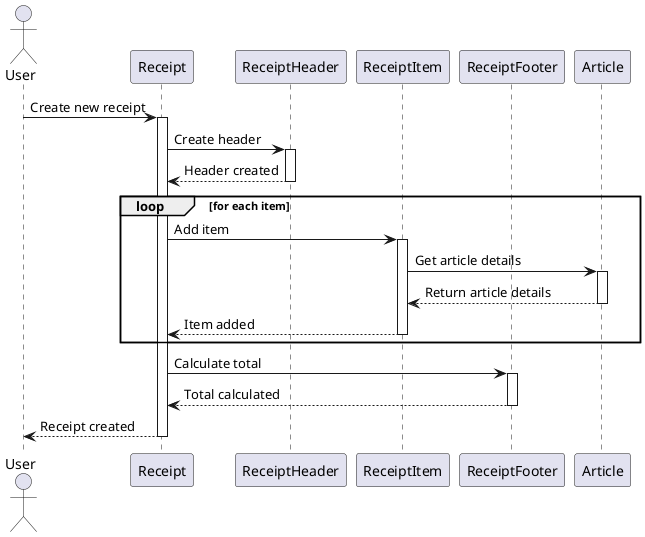 @startuml ReceiptSequence

actor User
participant "Receipt" as Receipt
participant "ReceiptHeader" as ReceiptHeader
participant "ReceiptItem" as ReceiptItem
participant "ReceiptFooter" as ReceiptFooter
participant "Article" as Article

User -> Receipt : Create new receipt
activate Receipt

Receipt -> ReceiptHeader : Create header
activate ReceiptHeader
ReceiptHeader --> Receipt : Header created
deactivate ReceiptHeader

loop for each item
    Receipt -> ReceiptItem : Add item
    activate ReceiptItem
    ReceiptItem -> Article : Get article details
    activate Article
    Article --> ReceiptItem : Return article details
    deactivate Article
    ReceiptItem --> Receipt : Item added
    deactivate ReceiptItem
end

Receipt -> ReceiptFooter : Calculate total
activate ReceiptFooter
ReceiptFooter --> Receipt : Total calculated
deactivate ReceiptFooter

Receipt --> User : Receipt created
deactivate Receipt

@enduml